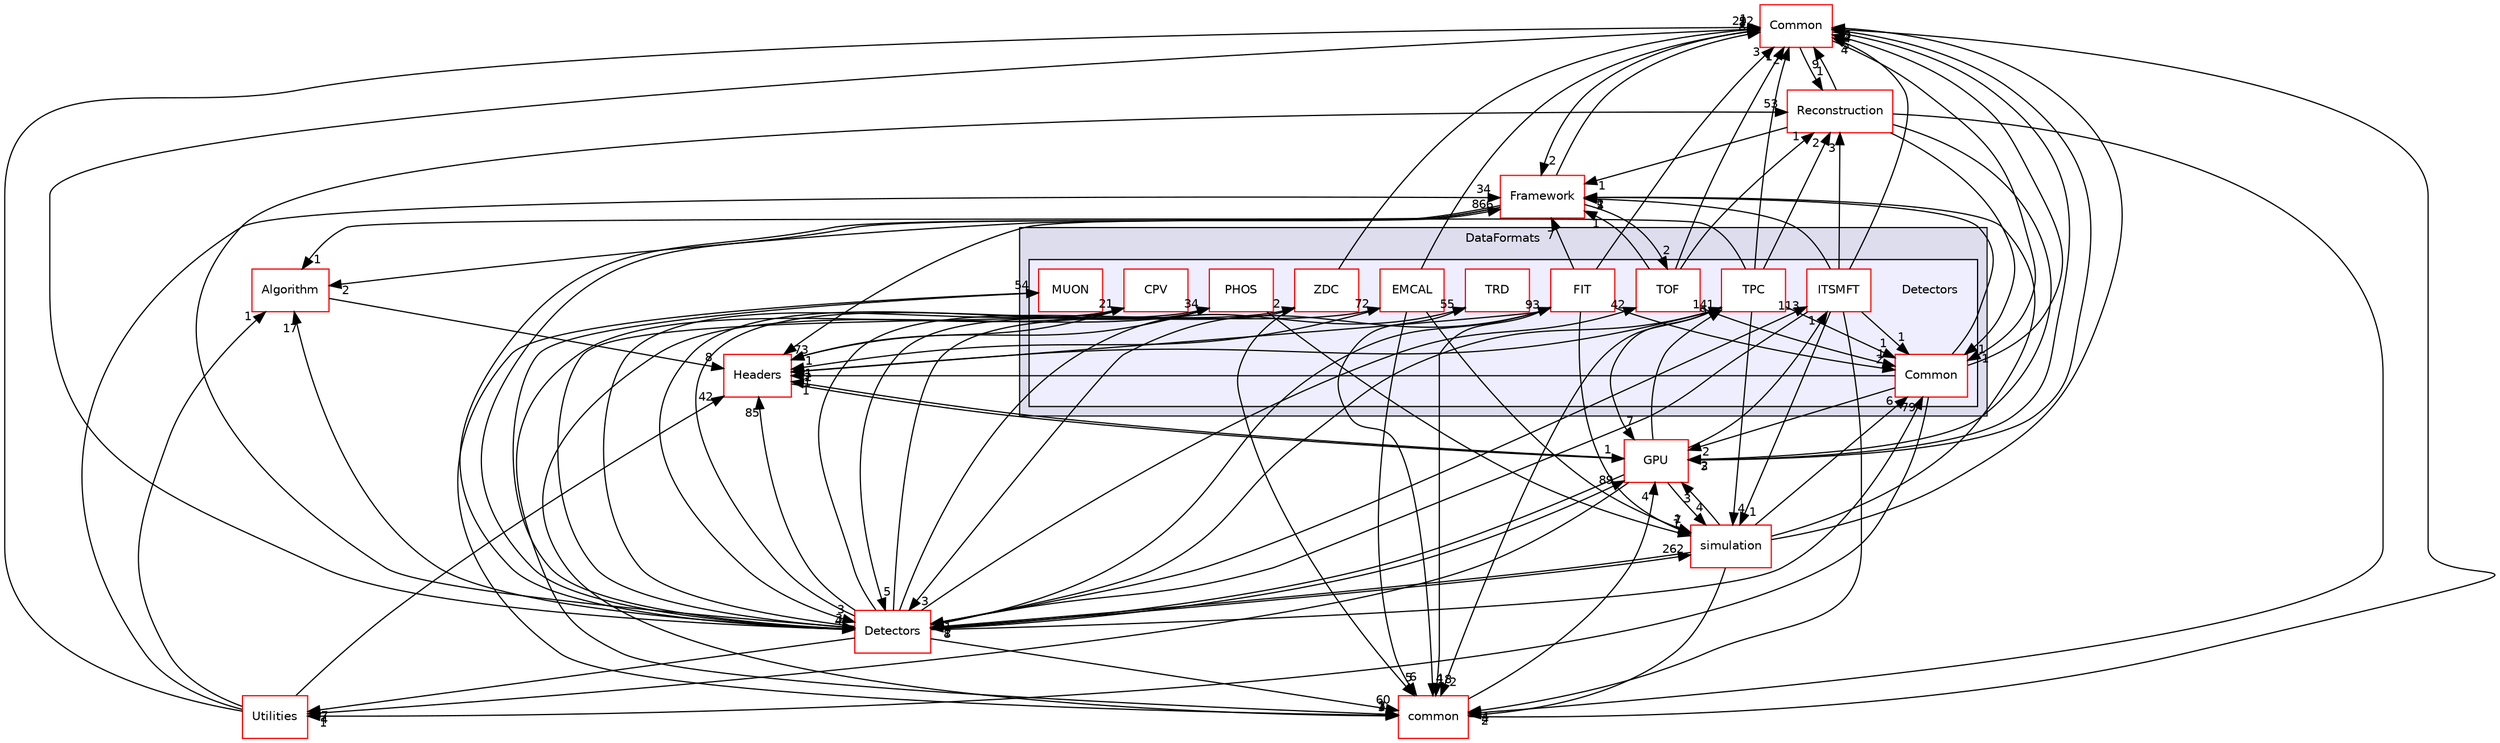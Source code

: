 digraph "/home/travis/build/AliceO2Group/AliceO2/DataFormats/Detectors" {
  bgcolor=transparent;
  compound=true
  node [ fontsize="10", fontname="Helvetica"];
  edge [ labelfontsize="10", labelfontname="Helvetica"];
  subgraph clusterdir_2171f7ec022c5423887b07c69b2f5b48 {
    graph [ bgcolor="#ddddee", pencolor="black", label="DataFormats" fontname="Helvetica", fontsize="10", URL="dir_2171f7ec022c5423887b07c69b2f5b48.html"]
  subgraph clusterdir_2801adc79bf3c286b1b479858d2cade4 {
    graph [ bgcolor="#eeeeff", pencolor="black", label="" URL="dir_2801adc79bf3c286b1b479858d2cade4.html"];
    dir_2801adc79bf3c286b1b479858d2cade4 [shape=plaintext label="Detectors"];
    dir_74593c7a91e03746ae2a516888bf9494 [shape=box label="Common" color="red" fillcolor="white" style="filled" URL="dir_74593c7a91e03746ae2a516888bf9494.html"];
    dir_5f6d292ca2419da7018633e590fa1740 [shape=box label="CPV" color="red" fillcolor="white" style="filled" URL="dir_5f6d292ca2419da7018633e590fa1740.html"];
    dir_ed32e563080284594a91de8f304ad307 [shape=box label="EMCAL" color="red" fillcolor="white" style="filled" URL="dir_ed32e563080284594a91de8f304ad307.html"];
    dir_6f689773863a160ed4e9bc61c1008ba5 [shape=box label="FIT" color="red" fillcolor="white" style="filled" URL="dir_6f689773863a160ed4e9bc61c1008ba5.html"];
    dir_ff53c4a4c37940dfaa1ef75e68c4ec2e [shape=box label="ITSMFT" color="red" fillcolor="white" style="filled" URL="dir_ff53c4a4c37940dfaa1ef75e68c4ec2e.html"];
    dir_39a68910f3cfdc380c901647ab1550b8 [shape=box label="MUON" color="red" fillcolor="white" style="filled" URL="dir_39a68910f3cfdc380c901647ab1550b8.html"];
    dir_e5e5ca9c830b257d79f36e1c8dc05235 [shape=box label="PHOS" color="red" fillcolor="white" style="filled" URL="dir_e5e5ca9c830b257d79f36e1c8dc05235.html"];
    dir_b78a6db121207500afab70b350b99369 [shape=box label="TOF" color="red" fillcolor="white" style="filled" URL="dir_b78a6db121207500afab70b350b99369.html"];
    dir_87e4e27fa2128902da5e37b3e7ab3f52 [shape=box label="TPC" color="red" fillcolor="white" style="filled" URL="dir_87e4e27fa2128902da5e37b3e7ab3f52.html"];
    dir_bb194ed89d4d31aa97da8e5c0af864ff [shape=box label="TRD" color="red" fillcolor="white" style="filled" URL="dir_bb194ed89d4d31aa97da8e5c0af864ff.html"];
    dir_b6eb3a833d010b8ef0c8524bb0dfb6b1 [shape=box label="ZDC" color="red" fillcolor="white" style="filled" URL="dir_b6eb3a833d010b8ef0c8524bb0dfb6b1.html"];
  }
  }
  dir_d269712cc31e133b892a3b3f6424741a [shape=box label="Reconstruction" color="red" URL="dir_d269712cc31e133b892a3b3f6424741a.html"];
  dir_4ab6b4cc6a7edbff49100e9123df213f [shape=box label="Common" color="red" URL="dir_4ab6b4cc6a7edbff49100e9123df213f.html"];
  dir_051dca18e802f8e9474f2e30d29c04e0 [shape=box label="Detectors" color="red" URL="dir_051dca18e802f8e9474f2e30d29c04e0.html"];
  dir_183e7c4434404fe9096e1bd8673e1fcf [shape=box label="Headers" color="red" URL="dir_183e7c4434404fe9096e1bd8673e1fcf.html"];
  dir_b05a5fa85f84bfc9013183c9d87f9a36 [shape=box label="Utilities" color="red" URL="dir_b05a5fa85f84bfc9013183c9d87f9a36.html"];
  dir_8ba487e25de5ee77e05e9dce7582cb98 [shape=box label="Algorithm" color="red" URL="dir_8ba487e25de5ee77e05e9dce7582cb98.html"];
  dir_047746f9f311f49446db9474b7431d0d [shape=box label="simulation" color="red" URL="dir_047746f9f311f49446db9474b7431d0d.html"];
  dir_7924ba4398ae4560cd37376e44666c6d [shape=box label="common" color="red" URL="dir_7924ba4398ae4560cd37376e44666c6d.html"];
  dir_f511f1e9c03c071966ae594f00bbc5e0 [shape=box label="GPU" color="red" URL="dir_f511f1e9c03c071966ae594f00bbc5e0.html"];
  dir_bcbb2cf9a3d3d83e5515c82071a07177 [shape=box label="Framework" color="red" URL="dir_bcbb2cf9a3d3d83e5515c82071a07177.html"];
  dir_d269712cc31e133b892a3b3f6424741a->dir_4ab6b4cc6a7edbff49100e9123df213f [headlabel="9", labeldistance=1.5 headhref="dir_000235_000031.html"];
  dir_d269712cc31e133b892a3b3f6424741a->dir_74593c7a91e03746ae2a516888bf9494 [headlabel="1", labeldistance=1.5 headhref="dir_000235_000091.html"];
  dir_d269712cc31e133b892a3b3f6424741a->dir_7924ba4398ae4560cd37376e44666c6d [headlabel="4", labeldistance=1.5 headhref="dir_000235_000081.html"];
  dir_d269712cc31e133b892a3b3f6424741a->dir_f511f1e9c03c071966ae594f00bbc5e0 [headlabel="2", labeldistance=1.5 headhref="dir_000235_000715.html"];
  dir_d269712cc31e133b892a3b3f6424741a->dir_bcbb2cf9a3d3d83e5515c82071a07177 [headlabel="1", labeldistance=1.5 headhref="dir_000235_000015.html"];
  dir_39a68910f3cfdc380c901647ab1550b8->dir_7924ba4398ae4560cd37376e44666c6d [headlabel="1", labeldistance=1.5 headhref="dir_000222_000081.html"];
  dir_bb194ed89d4d31aa97da8e5c0af864ff->dir_7924ba4398ae4560cd37376e44666c6d [headlabel="4", labeldistance=1.5 headhref="dir_000148_000081.html"];
  dir_5f6d292ca2419da7018633e590fa1740->dir_051dca18e802f8e9474f2e30d29c04e0 [headlabel="3", labeldistance=1.5 headhref="dir_000096_000043.html"];
  dir_5f6d292ca2419da7018633e590fa1740->dir_183e7c4434404fe9096e1bd8673e1fcf [headlabel="1", labeldistance=1.5 headhref="dir_000096_000084.html"];
  dir_5f6d292ca2419da7018633e590fa1740->dir_7924ba4398ae4560cd37376e44666c6d [headlabel="3", labeldistance=1.5 headhref="dir_000096_000081.html"];
  dir_4ab6b4cc6a7edbff49100e9123df213f->dir_d269712cc31e133b892a3b3f6424741a [headlabel="1", labeldistance=1.5 headhref="dir_000031_000235.html"];
  dir_4ab6b4cc6a7edbff49100e9123df213f->dir_74593c7a91e03746ae2a516888bf9494 [headlabel="1", labeldistance=1.5 headhref="dir_000031_000091.html"];
  dir_4ab6b4cc6a7edbff49100e9123df213f->dir_f511f1e9c03c071966ae594f00bbc5e0 [headlabel="3", labeldistance=1.5 headhref="dir_000031_000715.html"];
  dir_4ab6b4cc6a7edbff49100e9123df213f->dir_bcbb2cf9a3d3d83e5515c82071a07177 [headlabel="2", labeldistance=1.5 headhref="dir_000031_000015.html"];
  dir_051dca18e802f8e9474f2e30d29c04e0->dir_d269712cc31e133b892a3b3f6424741a [headlabel="53", labeldistance=1.5 headhref="dir_000043_000235.html"];
  dir_051dca18e802f8e9474f2e30d29c04e0->dir_39a68910f3cfdc380c901647ab1550b8 [headlabel="54", labeldistance=1.5 headhref="dir_000043_000222.html"];
  dir_051dca18e802f8e9474f2e30d29c04e0->dir_bb194ed89d4d31aa97da8e5c0af864ff [headlabel="55", labeldistance=1.5 headhref="dir_000043_000148.html"];
  dir_051dca18e802f8e9474f2e30d29c04e0->dir_5f6d292ca2419da7018633e590fa1740 [headlabel="21", labeldistance=1.5 headhref="dir_000043_000096.html"];
  dir_051dca18e802f8e9474f2e30d29c04e0->dir_4ab6b4cc6a7edbff49100e9123df213f [headlabel="292", labeldistance=1.5 headhref="dir_000043_000031.html"];
  dir_051dca18e802f8e9474f2e30d29c04e0->dir_ff53c4a4c37940dfaa1ef75e68c4ec2e [headlabel="113", labeldistance=1.5 headhref="dir_000043_000102.html"];
  dir_051dca18e802f8e9474f2e30d29c04e0->dir_183e7c4434404fe9096e1bd8673e1fcf [headlabel="85", labeldistance=1.5 headhref="dir_000043_000084.html"];
  dir_051dca18e802f8e9474f2e30d29c04e0->dir_b05a5fa85f84bfc9013183c9d87f9a36 [headlabel="7", labeldistance=1.5 headhref="dir_000043_000601.html"];
  dir_051dca18e802f8e9474f2e30d29c04e0->dir_ed32e563080284594a91de8f304ad307 [headlabel="72", labeldistance=1.5 headhref="dir_000043_000099.html"];
  dir_051dca18e802f8e9474f2e30d29c04e0->dir_8ba487e25de5ee77e05e9dce7582cb98 [headlabel="17", labeldistance=1.5 headhref="dir_000043_000000.html"];
  dir_051dca18e802f8e9474f2e30d29c04e0->dir_047746f9f311f49446db9474b7431d0d [headlabel="262", labeldistance=1.5 headhref="dir_000043_000246.html"];
  dir_051dca18e802f8e9474f2e30d29c04e0->dir_87e4e27fa2128902da5e37b3e7ab3f52 [headlabel="141", labeldistance=1.5 headhref="dir_000043_000130.html"];
  dir_051dca18e802f8e9474f2e30d29c04e0->dir_b78a6db121207500afab70b350b99369 [headlabel="42", labeldistance=1.5 headhref="dir_000043_000109.html"];
  dir_051dca18e802f8e9474f2e30d29c04e0->dir_74593c7a91e03746ae2a516888bf9494 [headlabel="79", labeldistance=1.5 headhref="dir_000043_000091.html"];
  dir_051dca18e802f8e9474f2e30d29c04e0->dir_7924ba4398ae4560cd37376e44666c6d [headlabel="60", labeldistance=1.5 headhref="dir_000043_000081.html"];
  dir_051dca18e802f8e9474f2e30d29c04e0->dir_f511f1e9c03c071966ae594f00bbc5e0 [headlabel="89", labeldistance=1.5 headhref="dir_000043_000715.html"];
  dir_051dca18e802f8e9474f2e30d29c04e0->dir_bcbb2cf9a3d3d83e5515c82071a07177 [headlabel="866", labeldistance=1.5 headhref="dir_000043_000015.html"];
  dir_051dca18e802f8e9474f2e30d29c04e0->dir_b6eb3a833d010b8ef0c8524bb0dfb6b1 [headlabel="2", labeldistance=1.5 headhref="dir_000043_000197.html"];
  dir_051dca18e802f8e9474f2e30d29c04e0->dir_6f689773863a160ed4e9bc61c1008ba5 [headlabel="93", labeldistance=1.5 headhref="dir_000043_000123.html"];
  dir_051dca18e802f8e9474f2e30d29c04e0->dir_e5e5ca9c830b257d79f36e1c8dc05235 [headlabel="34", labeldistance=1.5 headhref="dir_000043_000106.html"];
  dir_183e7c4434404fe9096e1bd8673e1fcf->dir_f511f1e9c03c071966ae594f00bbc5e0 [headlabel="1", labeldistance=1.5 headhref="dir_000084_000715.html"];
  dir_ff53c4a4c37940dfaa1ef75e68c4ec2e->dir_d269712cc31e133b892a3b3f6424741a [headlabel="3", labeldistance=1.5 headhref="dir_000102_000235.html"];
  dir_ff53c4a4c37940dfaa1ef75e68c4ec2e->dir_4ab6b4cc6a7edbff49100e9123df213f [headlabel="4", labeldistance=1.5 headhref="dir_000102_000031.html"];
  dir_ff53c4a4c37940dfaa1ef75e68c4ec2e->dir_051dca18e802f8e9474f2e30d29c04e0 [headlabel="1", labeldistance=1.5 headhref="dir_000102_000043.html"];
  dir_ff53c4a4c37940dfaa1ef75e68c4ec2e->dir_047746f9f311f49446db9474b7431d0d [headlabel="1", labeldistance=1.5 headhref="dir_000102_000246.html"];
  dir_ff53c4a4c37940dfaa1ef75e68c4ec2e->dir_74593c7a91e03746ae2a516888bf9494 [headlabel="1", labeldistance=1.5 headhref="dir_000102_000091.html"];
  dir_ff53c4a4c37940dfaa1ef75e68c4ec2e->dir_7924ba4398ae4560cd37376e44666c6d [headlabel="4", labeldistance=1.5 headhref="dir_000102_000081.html"];
  dir_ff53c4a4c37940dfaa1ef75e68c4ec2e->dir_bcbb2cf9a3d3d83e5515c82071a07177 [headlabel="5", labeldistance=1.5 headhref="dir_000102_000015.html"];
  dir_b05a5fa85f84bfc9013183c9d87f9a36->dir_4ab6b4cc6a7edbff49100e9123df213f [headlabel="1", labeldistance=1.5 headhref="dir_000601_000031.html"];
  dir_b05a5fa85f84bfc9013183c9d87f9a36->dir_183e7c4434404fe9096e1bd8673e1fcf [headlabel="42", labeldistance=1.5 headhref="dir_000601_000084.html"];
  dir_b05a5fa85f84bfc9013183c9d87f9a36->dir_8ba487e25de5ee77e05e9dce7582cb98 [headlabel="1", labeldistance=1.5 headhref="dir_000601_000000.html"];
  dir_b05a5fa85f84bfc9013183c9d87f9a36->dir_bcbb2cf9a3d3d83e5515c82071a07177 [headlabel="34", labeldistance=1.5 headhref="dir_000601_000015.html"];
  dir_ed32e563080284594a91de8f304ad307->dir_4ab6b4cc6a7edbff49100e9123df213f [headlabel="1", labeldistance=1.5 headhref="dir_000099_000031.html"];
  dir_ed32e563080284594a91de8f304ad307->dir_183e7c4434404fe9096e1bd8673e1fcf [headlabel="1", labeldistance=1.5 headhref="dir_000099_000084.html"];
  dir_ed32e563080284594a91de8f304ad307->dir_047746f9f311f49446db9474b7431d0d [headlabel="1", labeldistance=1.5 headhref="dir_000099_000246.html"];
  dir_ed32e563080284594a91de8f304ad307->dir_7924ba4398ae4560cd37376e44666c6d [headlabel="6", labeldistance=1.5 headhref="dir_000099_000081.html"];
  dir_8ba487e25de5ee77e05e9dce7582cb98->dir_183e7c4434404fe9096e1bd8673e1fcf [headlabel="8", labeldistance=1.5 headhref="dir_000000_000084.html"];
  dir_047746f9f311f49446db9474b7431d0d->dir_4ab6b4cc6a7edbff49100e9123df213f [headlabel="5", labeldistance=1.5 headhref="dir_000246_000031.html"];
  dir_047746f9f311f49446db9474b7431d0d->dir_051dca18e802f8e9474f2e30d29c04e0 [headlabel="1", labeldistance=1.5 headhref="dir_000246_000043.html"];
  dir_047746f9f311f49446db9474b7431d0d->dir_74593c7a91e03746ae2a516888bf9494 [headlabel="6", labeldistance=1.5 headhref="dir_000246_000091.html"];
  dir_047746f9f311f49446db9474b7431d0d->dir_7924ba4398ae4560cd37376e44666c6d [headlabel="2", labeldistance=1.5 headhref="dir_000246_000081.html"];
  dir_047746f9f311f49446db9474b7431d0d->dir_f511f1e9c03c071966ae594f00bbc5e0 [headlabel="3", labeldistance=1.5 headhref="dir_000246_000715.html"];
  dir_047746f9f311f49446db9474b7431d0d->dir_bcbb2cf9a3d3d83e5515c82071a07177 [headlabel="1", labeldistance=1.5 headhref="dir_000246_000015.html"];
  dir_87e4e27fa2128902da5e37b3e7ab3f52->dir_d269712cc31e133b892a3b3f6424741a [headlabel="2", labeldistance=1.5 headhref="dir_000130_000235.html"];
  dir_87e4e27fa2128902da5e37b3e7ab3f52->dir_4ab6b4cc6a7edbff49100e9123df213f [headlabel="2", labeldistance=1.5 headhref="dir_000130_000031.html"];
  dir_87e4e27fa2128902da5e37b3e7ab3f52->dir_183e7c4434404fe9096e1bd8673e1fcf [headlabel="1", labeldistance=1.5 headhref="dir_000130_000084.html"];
  dir_87e4e27fa2128902da5e37b3e7ab3f52->dir_8ba487e25de5ee77e05e9dce7582cb98 [headlabel="2", labeldistance=1.5 headhref="dir_000130_000000.html"];
  dir_87e4e27fa2128902da5e37b3e7ab3f52->dir_047746f9f311f49446db9474b7431d0d [headlabel="4", labeldistance=1.5 headhref="dir_000130_000246.html"];
  dir_87e4e27fa2128902da5e37b3e7ab3f52->dir_74593c7a91e03746ae2a516888bf9494 [headlabel="1", labeldistance=1.5 headhref="dir_000130_000091.html"];
  dir_87e4e27fa2128902da5e37b3e7ab3f52->dir_7924ba4398ae4560cd37376e44666c6d [headlabel="2", labeldistance=1.5 headhref="dir_000130_000081.html"];
  dir_87e4e27fa2128902da5e37b3e7ab3f52->dir_f511f1e9c03c071966ae594f00bbc5e0 [headlabel="7", labeldistance=1.5 headhref="dir_000130_000715.html"];
  dir_b78a6db121207500afab70b350b99369->dir_d269712cc31e133b892a3b3f6424741a [headlabel="1", labeldistance=1.5 headhref="dir_000109_000235.html"];
  dir_b78a6db121207500afab70b350b99369->dir_4ab6b4cc6a7edbff49100e9123df213f [headlabel="1", labeldistance=1.5 headhref="dir_000109_000031.html"];
  dir_b78a6db121207500afab70b350b99369->dir_74593c7a91e03746ae2a516888bf9494 [headlabel="1", labeldistance=1.5 headhref="dir_000109_000091.html"];
  dir_b78a6db121207500afab70b350b99369->dir_bcbb2cf9a3d3d83e5515c82071a07177 [headlabel="1", labeldistance=1.5 headhref="dir_000109_000015.html"];
  dir_74593c7a91e03746ae2a516888bf9494->dir_4ab6b4cc6a7edbff49100e9123df213f [headlabel="5", labeldistance=1.5 headhref="dir_000091_000031.html"];
  dir_74593c7a91e03746ae2a516888bf9494->dir_183e7c4434404fe9096e1bd8673e1fcf [headlabel="1", labeldistance=1.5 headhref="dir_000091_000084.html"];
  dir_74593c7a91e03746ae2a516888bf9494->dir_b05a5fa85f84bfc9013183c9d87f9a36 [headlabel="1", labeldistance=1.5 headhref="dir_000091_000601.html"];
  dir_74593c7a91e03746ae2a516888bf9494->dir_f511f1e9c03c071966ae594f00bbc5e0 [headlabel="2", labeldistance=1.5 headhref="dir_000091_000715.html"];
  dir_74593c7a91e03746ae2a516888bf9494->dir_bcbb2cf9a3d3d83e5515c82071a07177 [headlabel="2", labeldistance=1.5 headhref="dir_000091_000015.html"];
  dir_7924ba4398ae4560cd37376e44666c6d->dir_4ab6b4cc6a7edbff49100e9123df213f [headlabel="2", labeldistance=1.5 headhref="dir_000081_000031.html"];
  dir_7924ba4398ae4560cd37376e44666c6d->dir_f511f1e9c03c071966ae594f00bbc5e0 [headlabel="4", labeldistance=1.5 headhref="dir_000081_000715.html"];
  dir_f511f1e9c03c071966ae594f00bbc5e0->dir_4ab6b4cc6a7edbff49100e9123df213f [headlabel="4", labeldistance=1.5 headhref="dir_000715_000031.html"];
  dir_f511f1e9c03c071966ae594f00bbc5e0->dir_051dca18e802f8e9474f2e30d29c04e0 [headlabel="8", labeldistance=1.5 headhref="dir_000715_000043.html"];
  dir_f511f1e9c03c071966ae594f00bbc5e0->dir_ff53c4a4c37940dfaa1ef75e68c4ec2e [headlabel="1", labeldistance=1.5 headhref="dir_000715_000102.html"];
  dir_f511f1e9c03c071966ae594f00bbc5e0->dir_183e7c4434404fe9096e1bd8673e1fcf [headlabel="1", labeldistance=1.5 headhref="dir_000715_000084.html"];
  dir_f511f1e9c03c071966ae594f00bbc5e0->dir_b05a5fa85f84bfc9013183c9d87f9a36 [headlabel="4", labeldistance=1.5 headhref="dir_000715_000601.html"];
  dir_f511f1e9c03c071966ae594f00bbc5e0->dir_047746f9f311f49446db9474b7431d0d [headlabel="4", labeldistance=1.5 headhref="dir_000715_000246.html"];
  dir_f511f1e9c03c071966ae594f00bbc5e0->dir_87e4e27fa2128902da5e37b3e7ab3f52 [headlabel="9", labeldistance=1.5 headhref="dir_000715_000130.html"];
  dir_bcbb2cf9a3d3d83e5515c82071a07177->dir_4ab6b4cc6a7edbff49100e9123df213f [headlabel="8", labeldistance=1.5 headhref="dir_000015_000031.html"];
  dir_bcbb2cf9a3d3d83e5515c82071a07177->dir_051dca18e802f8e9474f2e30d29c04e0 [headlabel="4", labeldistance=1.5 headhref="dir_000015_000043.html"];
  dir_bcbb2cf9a3d3d83e5515c82071a07177->dir_183e7c4434404fe9096e1bd8673e1fcf [headlabel="73", labeldistance=1.5 headhref="dir_000015_000084.html"];
  dir_bcbb2cf9a3d3d83e5515c82071a07177->dir_8ba487e25de5ee77e05e9dce7582cb98 [headlabel="1", labeldistance=1.5 headhref="dir_000015_000000.html"];
  dir_bcbb2cf9a3d3d83e5515c82071a07177->dir_b78a6db121207500afab70b350b99369 [headlabel="2", labeldistance=1.5 headhref="dir_000015_000109.html"];
  dir_b6eb3a833d010b8ef0c8524bb0dfb6b1->dir_4ab6b4cc6a7edbff49100e9123df213f [headlabel="1", labeldistance=1.5 headhref="dir_000197_000031.html"];
  dir_b6eb3a833d010b8ef0c8524bb0dfb6b1->dir_051dca18e802f8e9474f2e30d29c04e0 [headlabel="5", labeldistance=1.5 headhref="dir_000197_000043.html"];
  dir_b6eb3a833d010b8ef0c8524bb0dfb6b1->dir_7924ba4398ae4560cd37376e44666c6d [headlabel="5", labeldistance=1.5 headhref="dir_000197_000081.html"];
  dir_6f689773863a160ed4e9bc61c1008ba5->dir_4ab6b4cc6a7edbff49100e9123df213f [headlabel="3", labeldistance=1.5 headhref="dir_000123_000031.html"];
  dir_6f689773863a160ed4e9bc61c1008ba5->dir_051dca18e802f8e9474f2e30d29c04e0 [headlabel="3", labeldistance=1.5 headhref="dir_000123_000043.html"];
  dir_6f689773863a160ed4e9bc61c1008ba5->dir_183e7c4434404fe9096e1bd8673e1fcf [headlabel="2", labeldistance=1.5 headhref="dir_000123_000084.html"];
  dir_6f689773863a160ed4e9bc61c1008ba5->dir_047746f9f311f49446db9474b7431d0d [headlabel="7", labeldistance=1.5 headhref="dir_000123_000246.html"];
  dir_6f689773863a160ed4e9bc61c1008ba5->dir_74593c7a91e03746ae2a516888bf9494 [headlabel="2", labeldistance=1.5 headhref="dir_000123_000091.html"];
  dir_6f689773863a160ed4e9bc61c1008ba5->dir_7924ba4398ae4560cd37376e44666c6d [headlabel="18", labeldistance=1.5 headhref="dir_000123_000081.html"];
  dir_6f689773863a160ed4e9bc61c1008ba5->dir_bcbb2cf9a3d3d83e5515c82071a07177 [headlabel="7", labeldistance=1.5 headhref="dir_000123_000015.html"];
  dir_e5e5ca9c830b257d79f36e1c8dc05235->dir_051dca18e802f8e9474f2e30d29c04e0 [headlabel="3", labeldistance=1.5 headhref="dir_000106_000043.html"];
  dir_e5e5ca9c830b257d79f36e1c8dc05235->dir_183e7c4434404fe9096e1bd8673e1fcf [headlabel="1", labeldistance=1.5 headhref="dir_000106_000084.html"];
  dir_e5e5ca9c830b257d79f36e1c8dc05235->dir_047746f9f311f49446db9474b7431d0d [headlabel="1", labeldistance=1.5 headhref="dir_000106_000246.html"];
  dir_e5e5ca9c830b257d79f36e1c8dc05235->dir_7924ba4398ae4560cd37376e44666c6d [headlabel="3", labeldistance=1.5 headhref="dir_000106_000081.html"];
}
